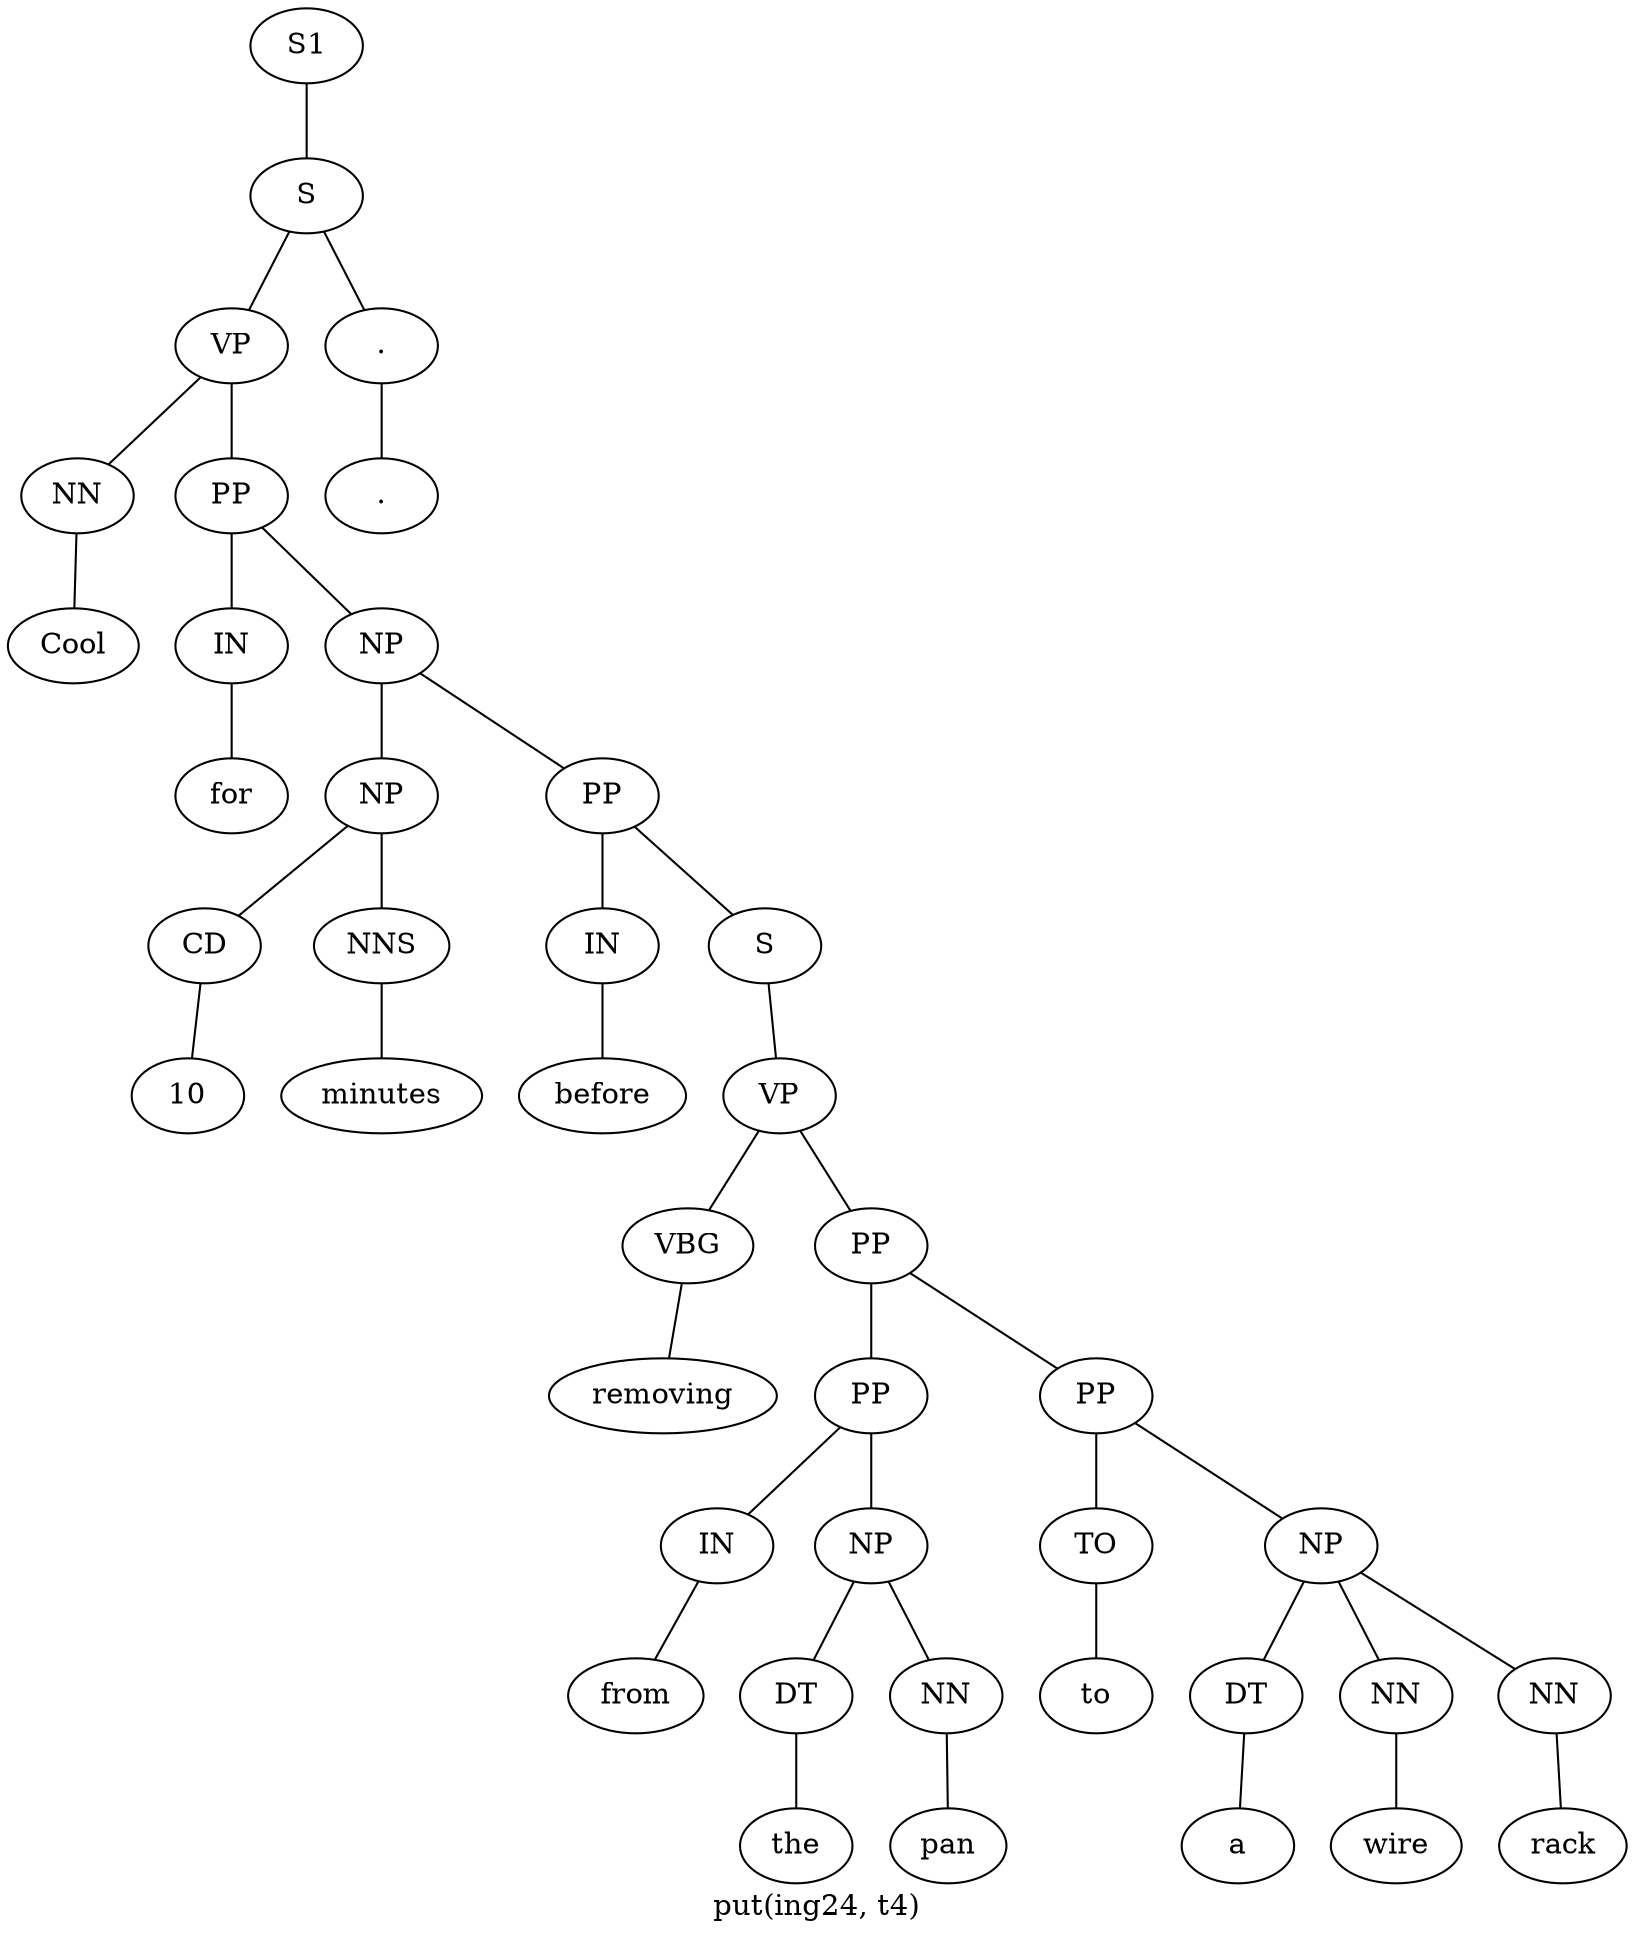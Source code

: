 graph SyntaxGraph {
	label = "put(ing24, t4)";
	Node0 [label="S1"];
	Node1 [label="S"];
	Node2 [label="VP"];
	Node3 [label="NN"];
	Node4 [label="Cool"];
	Node5 [label="PP"];
	Node6 [label="IN"];
	Node7 [label="for"];
	Node8 [label="NP"];
	Node9 [label="NP"];
	Node10 [label="CD"];
	Node11 [label="10"];
	Node12 [label="NNS"];
	Node13 [label="minutes"];
	Node14 [label="PP"];
	Node15 [label="IN"];
	Node16 [label="before"];
	Node17 [label="S"];
	Node18 [label="VP"];
	Node19 [label="VBG"];
	Node20 [label="removing"];
	Node21 [label="PP"];
	Node22 [label="PP"];
	Node23 [label="IN"];
	Node24 [label="from"];
	Node25 [label="NP"];
	Node26 [label="DT"];
	Node27 [label="the"];
	Node28 [label="NN"];
	Node29 [label="pan"];
	Node30 [label="PP"];
	Node31 [label="TO"];
	Node32 [label="to"];
	Node33 [label="NP"];
	Node34 [label="DT"];
	Node35 [label="a"];
	Node36 [label="NN"];
	Node37 [label="wire"];
	Node38 [label="NN"];
	Node39 [label="rack"];
	Node40 [label="."];
	Node41 [label="."];

	Node0 -- Node1;
	Node1 -- Node2;
	Node1 -- Node40;
	Node2 -- Node3;
	Node2 -- Node5;
	Node3 -- Node4;
	Node5 -- Node6;
	Node5 -- Node8;
	Node6 -- Node7;
	Node8 -- Node9;
	Node8 -- Node14;
	Node9 -- Node10;
	Node9 -- Node12;
	Node10 -- Node11;
	Node12 -- Node13;
	Node14 -- Node15;
	Node14 -- Node17;
	Node15 -- Node16;
	Node17 -- Node18;
	Node18 -- Node19;
	Node18 -- Node21;
	Node19 -- Node20;
	Node21 -- Node22;
	Node21 -- Node30;
	Node22 -- Node23;
	Node22 -- Node25;
	Node23 -- Node24;
	Node25 -- Node26;
	Node25 -- Node28;
	Node26 -- Node27;
	Node28 -- Node29;
	Node30 -- Node31;
	Node30 -- Node33;
	Node31 -- Node32;
	Node33 -- Node34;
	Node33 -- Node36;
	Node33 -- Node38;
	Node34 -- Node35;
	Node36 -- Node37;
	Node38 -- Node39;
	Node40 -- Node41;
}